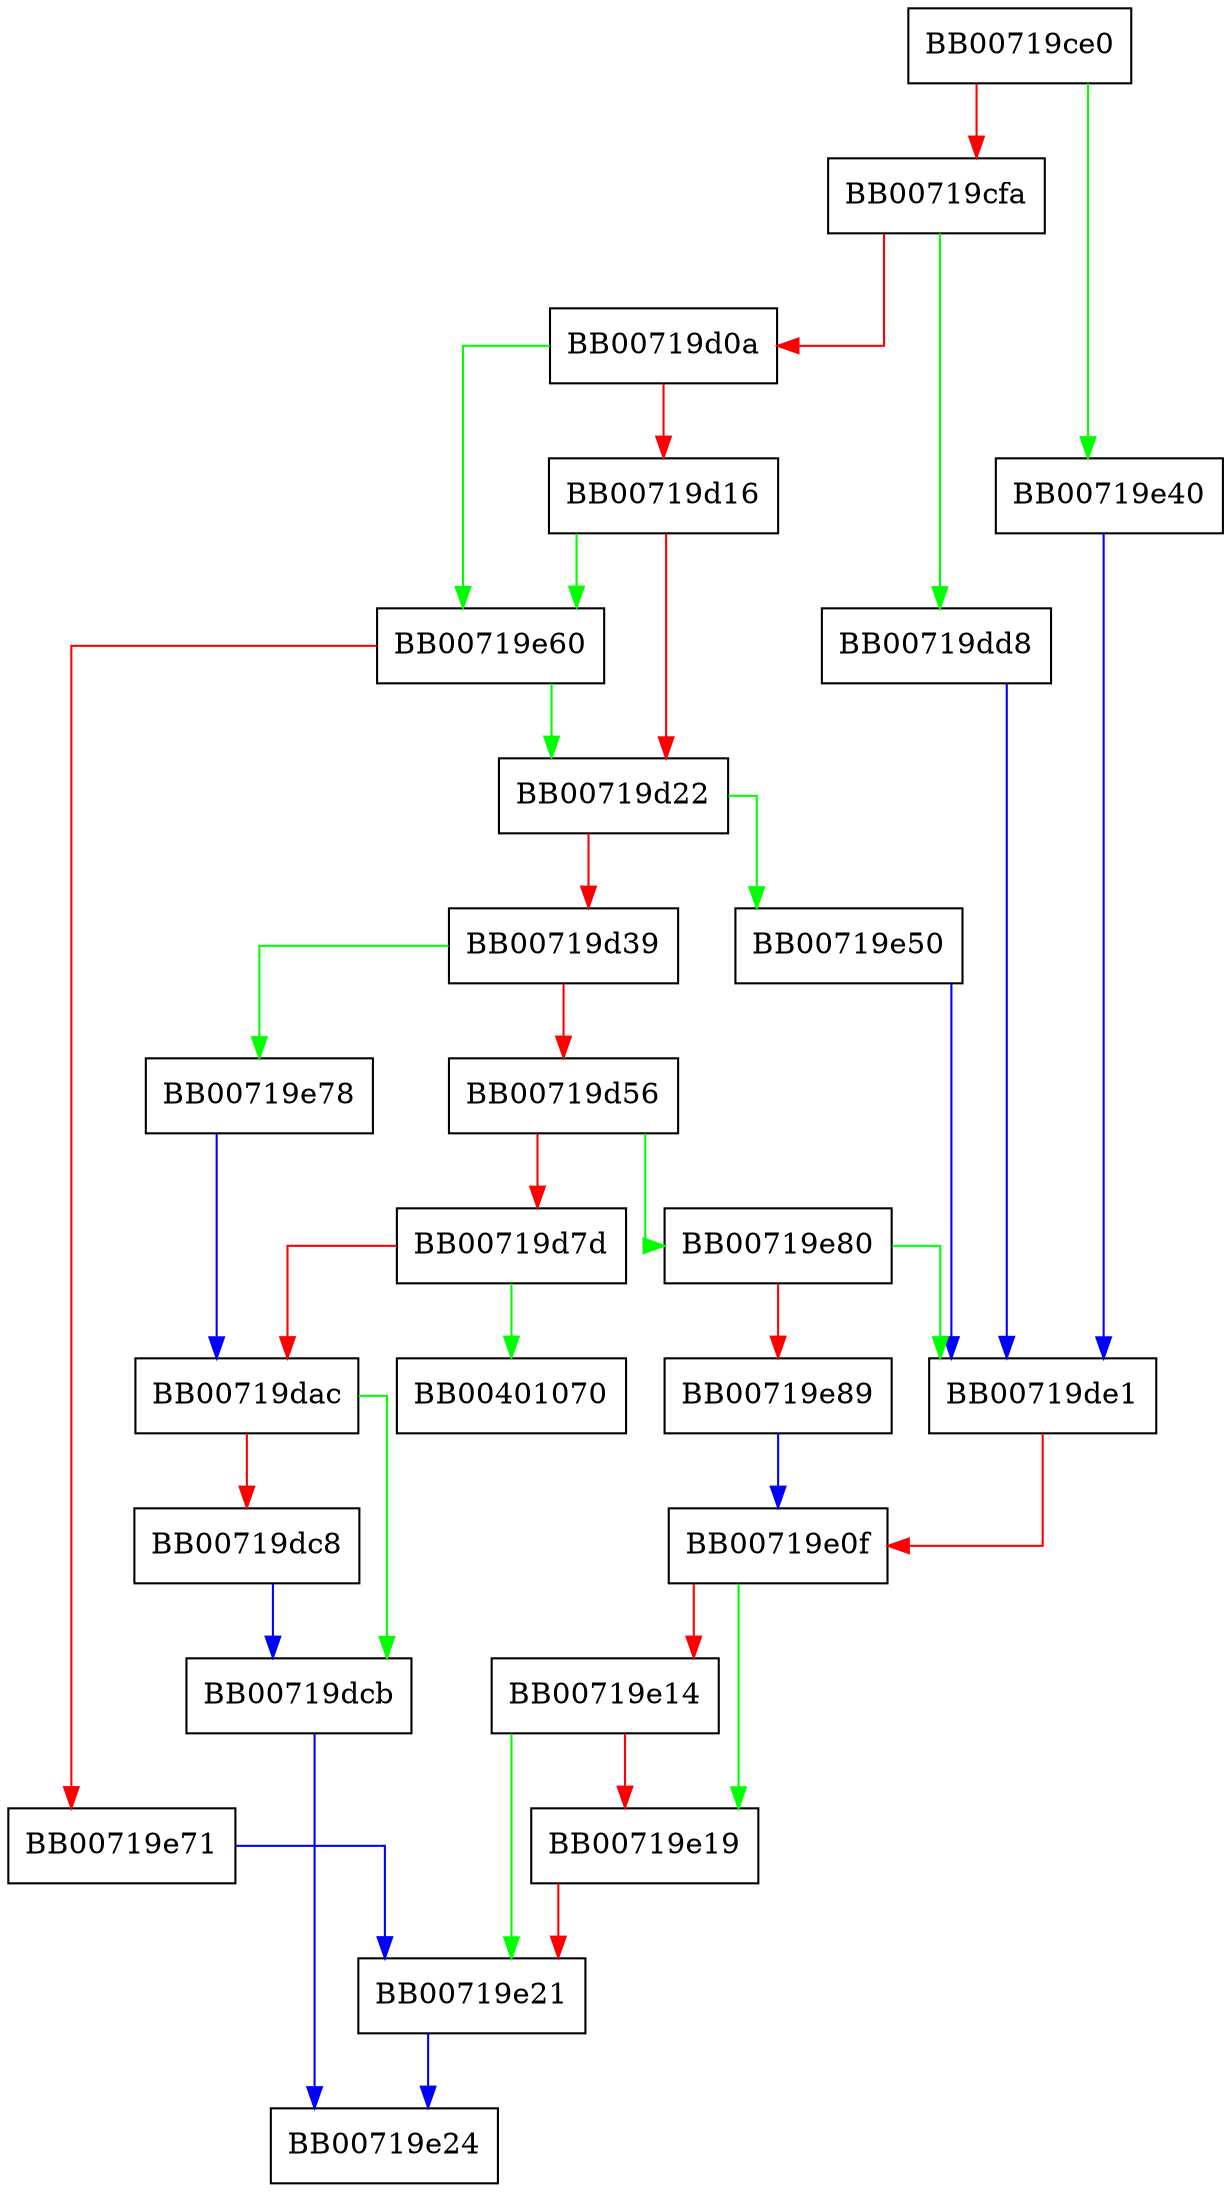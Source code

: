 digraph ossl_c2i_ASN1_BIT_STRING {
  node [shape="box"];
  graph [splines=ortho];
  BB00719ce0 -> BB00719e40 [color="green"];
  BB00719ce0 -> BB00719cfa [color="red"];
  BB00719cfa -> BB00719dd8 [color="green"];
  BB00719cfa -> BB00719d0a [color="red"];
  BB00719d0a -> BB00719e60 [color="green"];
  BB00719d0a -> BB00719d16 [color="red"];
  BB00719d16 -> BB00719e60 [color="green"];
  BB00719d16 -> BB00719d22 [color="red"];
  BB00719d22 -> BB00719e50 [color="green"];
  BB00719d22 -> BB00719d39 [color="red"];
  BB00719d39 -> BB00719e78 [color="green"];
  BB00719d39 -> BB00719d56 [color="red"];
  BB00719d56 -> BB00719e80 [color="green"];
  BB00719d56 -> BB00719d7d [color="red"];
  BB00719d7d -> BB00401070 [color="green"];
  BB00719d7d -> BB00719dac [color="red"];
  BB00719dac -> BB00719dcb [color="green"];
  BB00719dac -> BB00719dc8 [color="red"];
  BB00719dc8 -> BB00719dcb [color="blue"];
  BB00719dcb -> BB00719e24 [color="blue"];
  BB00719dd8 -> BB00719de1 [color="blue"];
  BB00719de1 -> BB00719e0f [color="red"];
  BB00719e0f -> BB00719e19 [color="green"];
  BB00719e0f -> BB00719e14 [color="red"];
  BB00719e14 -> BB00719e21 [color="green"];
  BB00719e14 -> BB00719e19 [color="red"];
  BB00719e19 -> BB00719e21 [color="red"];
  BB00719e21 -> BB00719e24 [color="blue"];
  BB00719e40 -> BB00719de1 [color="blue"];
  BB00719e50 -> BB00719de1 [color="blue"];
  BB00719e60 -> BB00719d22 [color="green"];
  BB00719e60 -> BB00719e71 [color="red"];
  BB00719e71 -> BB00719e21 [color="blue"];
  BB00719e78 -> BB00719dac [color="blue"];
  BB00719e80 -> BB00719de1 [color="green"];
  BB00719e80 -> BB00719e89 [color="red"];
  BB00719e89 -> BB00719e0f [color="blue"];
}
